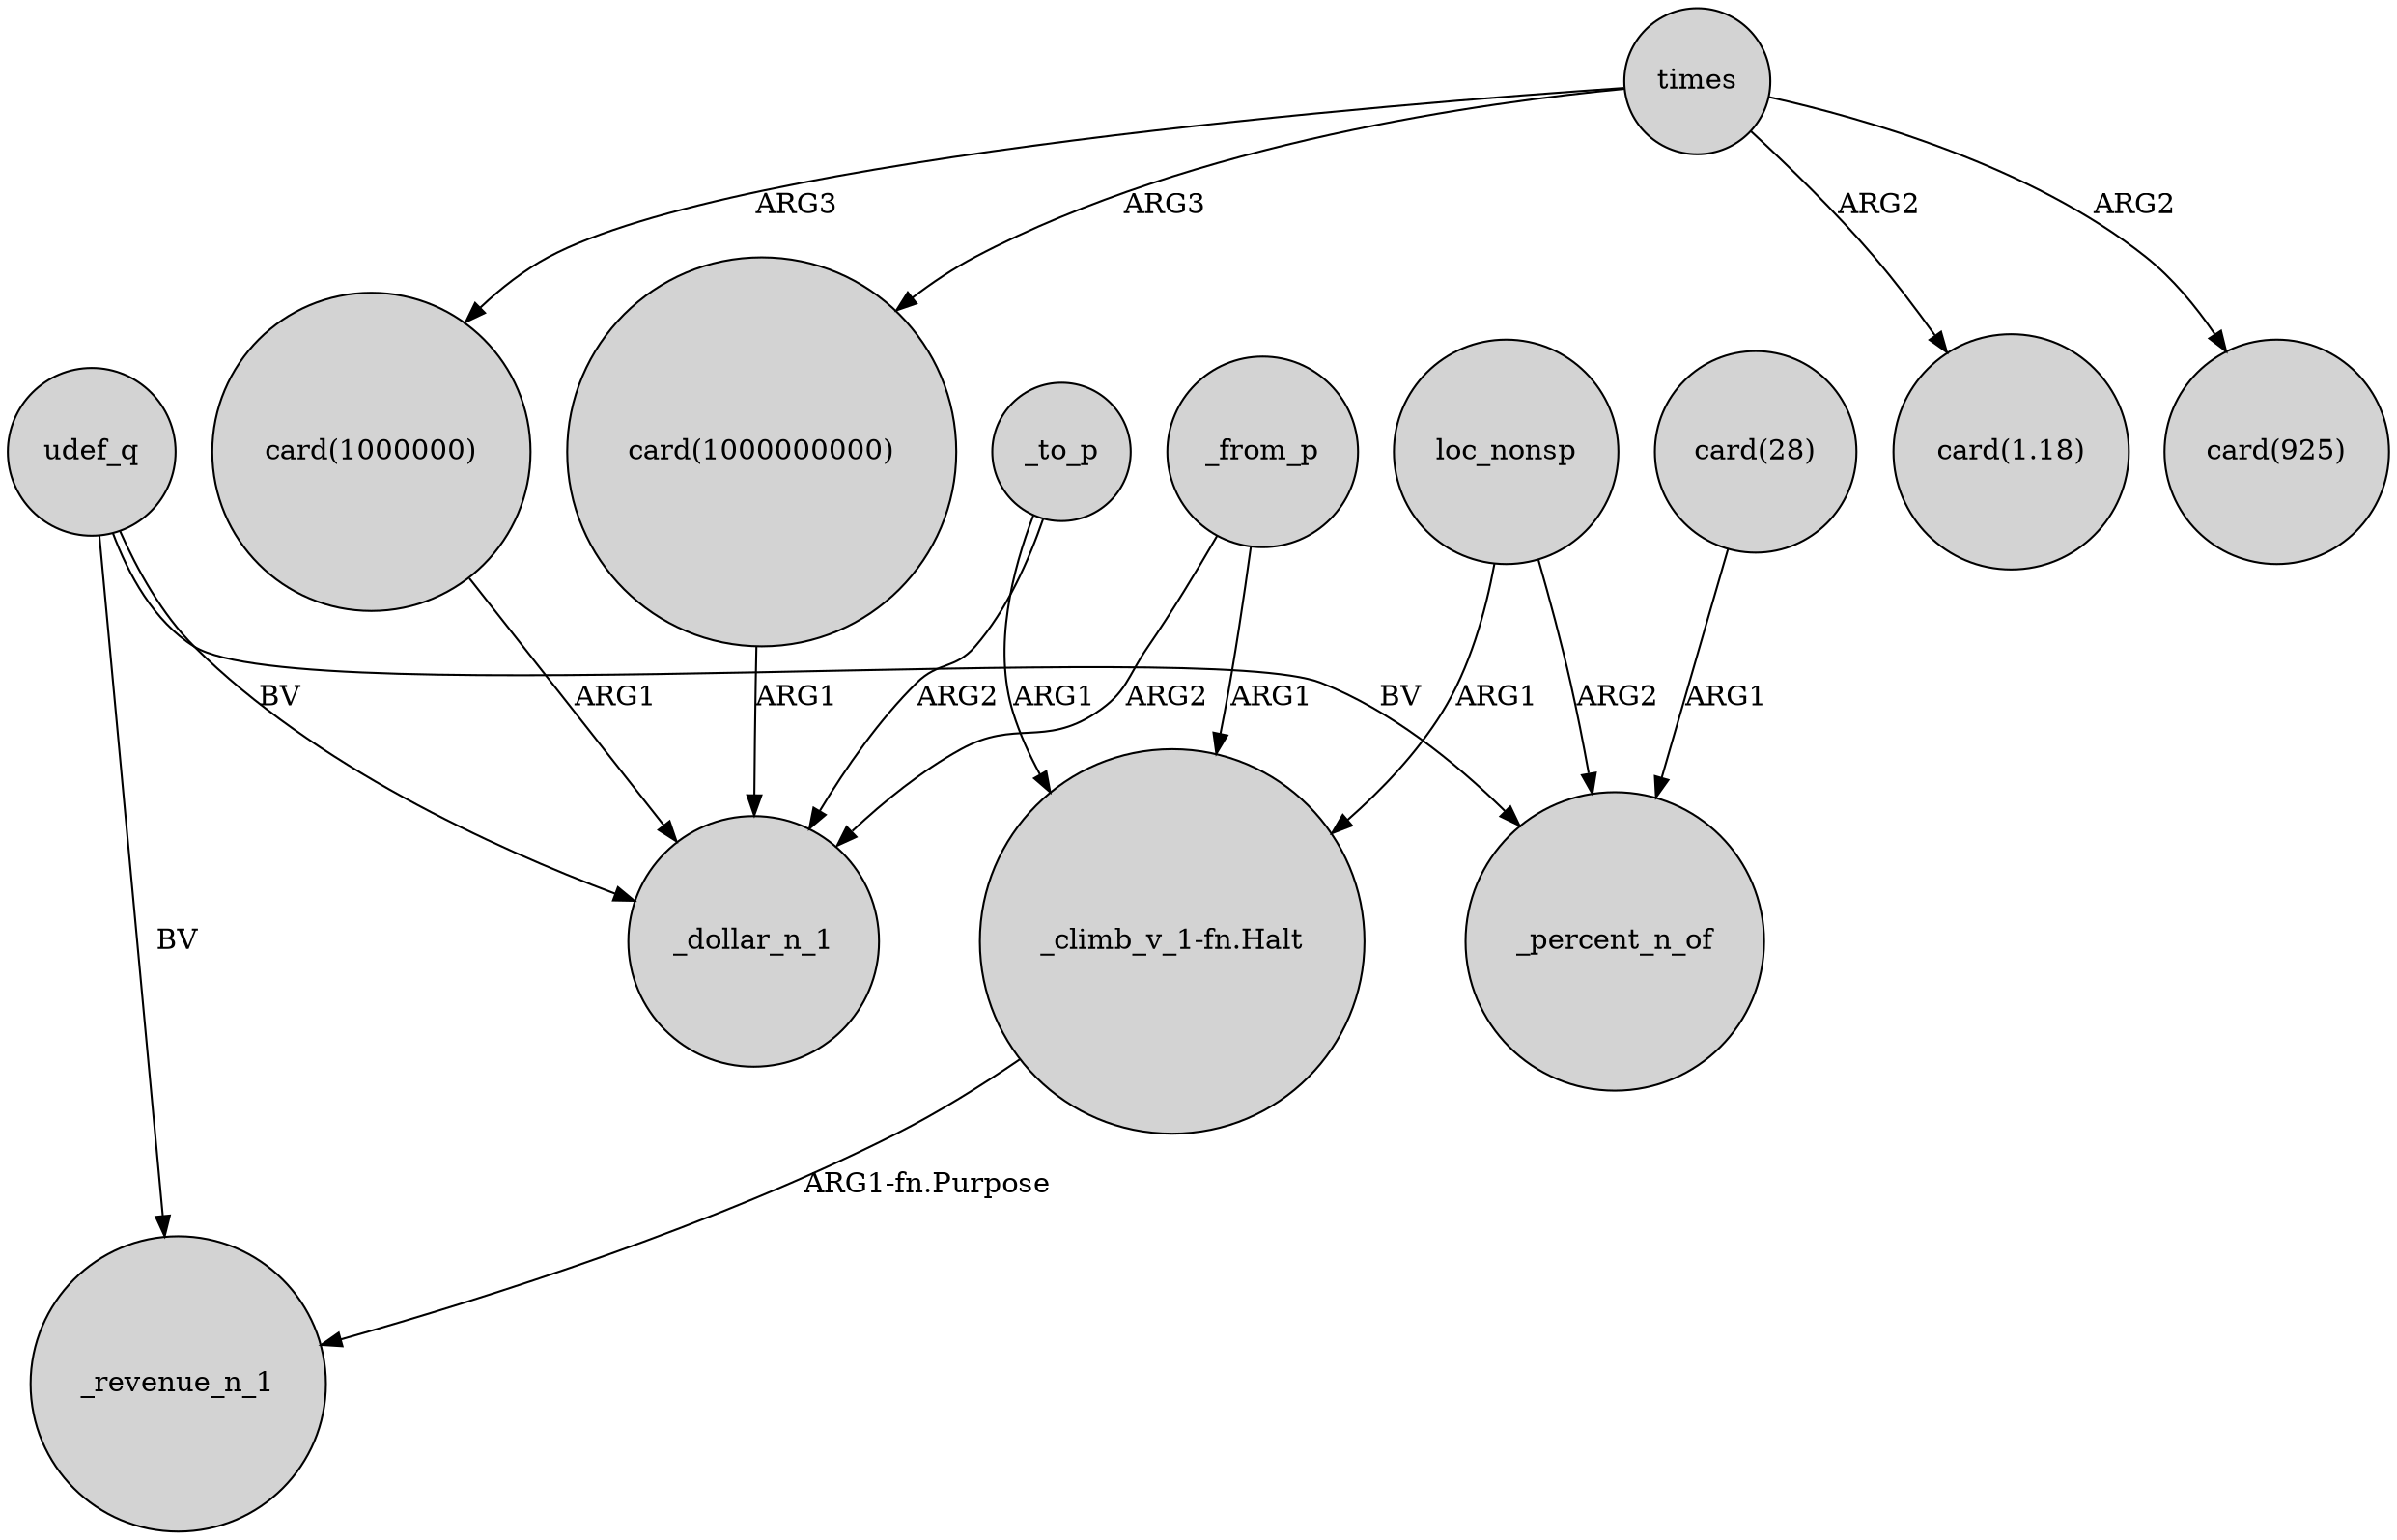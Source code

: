 digraph {
	node [shape=circle style=filled]
	times -> "card(1000000)" [label=ARG3]
	"card(1000000000)" -> _dollar_n_1 [label=ARG1]
	times -> "card(1.18)" [label=ARG2]
	udef_q -> _percent_n_of [label=BV]
	times -> "card(925)" [label=ARG2]
	_to_p -> _dollar_n_1 [label=ARG2]
	_to_p -> "_climb_v_1-fn.Halt" [label=ARG1]
	loc_nonsp -> "_climb_v_1-fn.Halt" [label=ARG1]
	times -> "card(1000000000)" [label=ARG3]
	_from_p -> "_climb_v_1-fn.Halt" [label=ARG1]
	"_climb_v_1-fn.Halt" -> _revenue_n_1 [label="ARG1-fn.Purpose"]
	udef_q -> _dollar_n_1 [label=BV]
	"card(1000000)" -> _dollar_n_1 [label=ARG1]
	udef_q -> _revenue_n_1 [label=BV]
	"card(28)" -> _percent_n_of [label=ARG1]
	_from_p -> _dollar_n_1 [label=ARG2]
	loc_nonsp -> _percent_n_of [label=ARG2]
}
